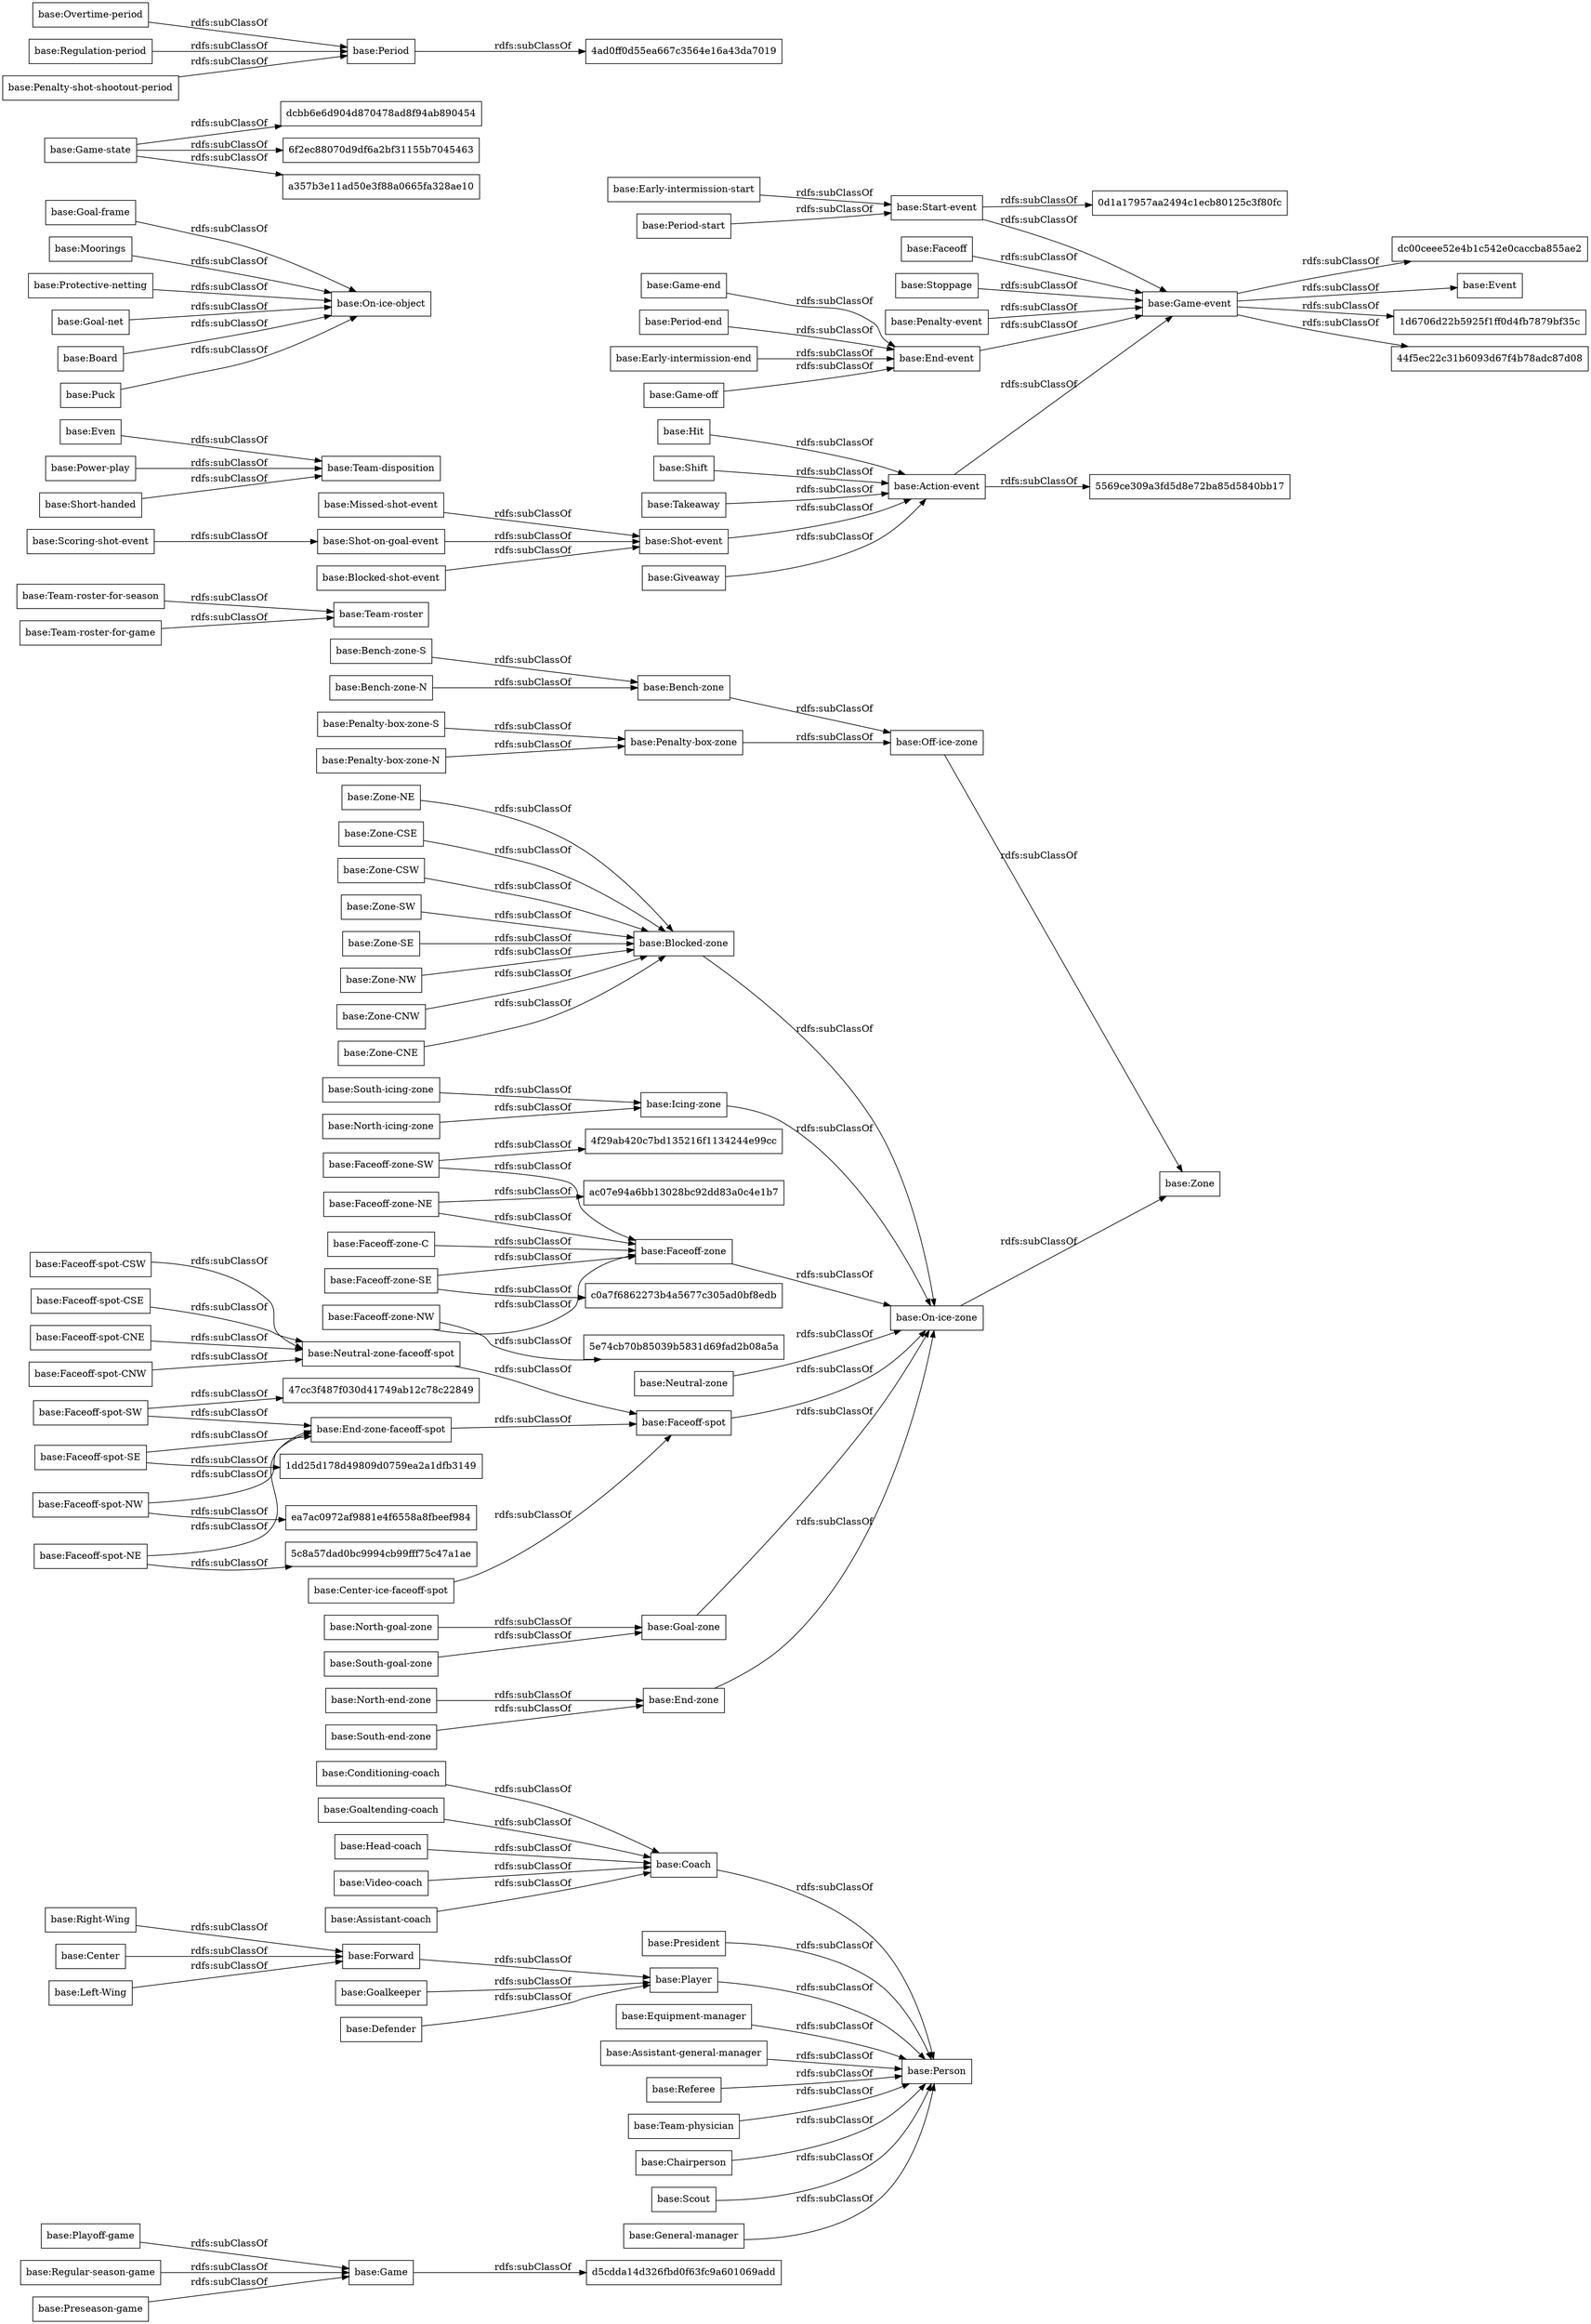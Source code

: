digraph ar2dtool_diagram { 
rankdir=LR;
size="1000"
node [shape = rectangle, color="black"]; "d5cdda14d326fbd0f63fc9a601069add" "base:Right-Wing" "base:End-zone" "base:Zone" "base:Zone-NE" "base:President" "base:Team-roster-for-season" "base:Start-event" "5c8a57dad0bc9994cb99fff75c47a1ae" "base:Period-end" "dc00ceee52e4b1c542e0caccba855ae2" "base:End-event" "base:Neutral-zone-faceoff-spot" "base:Zone-CSE" "base:Coach" "base:Even" "base:Penalty-box-zone-S" "base:Missed-shot-event" "base:Bench-zone" "base:Power-play" "base:Team-disposition" "base:Goal-frame" "base:Person" "base:Faceoff" "base:Video-coach" "base:Blocked-zone" "base:Playoff-game" "base:Game-state" "base:Faceoff-spot-CSW" "base:Bench-zone-S" "base:Bench-zone-N" "base:Stoppage" "ac07e94a6bb13028bc92dd83a0c4e1b7" "base:Game-event" "base:Penalty-box-zone" "base:Short-handed" "base:Event" "base:Penalty-box-zone-N" "base:Icing-zone" "base:Equipment-manager" "base:Faceoff-zone-SW" "base:Zone-CSW" "base:Player" "4f29ab420c7bd135216f1134244e99cc" "base:Faceoff-spot-SW" "base:Faceoff-zone" "base:Period" "base:Off-ice-zone" "base:Zone-SW" "base:Early-intermission-start" "base:Assistant-coach" "base:Faceoff-spot-SE" "base:Moorings" "base:Overtime-period" "1d6706d22b5925f1ff0d4fb7879bf35c" "base:Faceoff-spot-CSE" "dcbb6e6d904d870478ad8f94ab890454" "base:Team-roster" "base:Assistant-general-manager" "base:Forward" "1dd25d178d49809d0759ea2a1dfb3149" "base:Game" "base:Faceoff-zone-NE" "base:Team-roster-for-game" "base:Neutral-zone" "base:Protective-netting" "base:Goal-net" "base:Faceoff-zone-C" "base:Faceoff-spot-NW" "base:Takeaway" "base:On-ice-object" "4ad0ff0d55ea667c3564e16a43da7019" "base:Zone-SE" "base:Regulation-period" "base:End-zone-faceoff-spot" "base:Defender" "c0a7f6862273b4a5677c305ad0bf8edb" "6f2ec88070d9df6a2bf31155b7045463" "base:Early-intermission-end" "ea7ac0972af9881e4f6558a8fbeef984" "base:Faceoff-spot-CNE" "base:Zone-NW" "base:Conditioning-coach" "base:Game-off" "47cc3f487f030d41749ab12c78c22849" "base:Regular-season-game" "base:Action-event" "base:Shot-event" "0d1a17957aa2494c1ecb80125c3f80fc" "base:North-goal-zone" "base:Goaltending-coach" "base:Center" "base:Zone-CNW" "base:Giveaway" "base:Shot-on-goal-event" "base:Board" "base:Referee" "base:Left-Wing" "base:Head-coach" "base:Center-ice-faceoff-spot" "base:Faceoff-zone-SE" "base:Hit" "base:Period-start" "base:Game-end" "base:Faceoff-spot" "base:North-end-zone" "base:Shift" "base:Scoring-shot-event" "base:Team-physician" "base:Faceoff-zone-NW" "5e74cb70b85039b5831d69fad2b08a5a" "base:Chairperson" "base:Goal-zone" "44f5ec22c31b6093d67f4b78adc87d08" "base:South-end-zone" "base:South-icing-zone" "base:North-icing-zone" "base:Blocked-shot-event" "5569ce309a3fd5d8e72ba85d5840bb17" "a357b3e11ad50e3f88a0665fa328ae10" "base:Penalty-event" "base:Zone-CNE" "base:On-ice-zone" "base:Goalkeeper" "base:Scout" "base:Puck" "base:General-manager" "base:Faceoff-spot-CNW" "base:South-goal-zone" "base:Faceoff-spot-NE" "base:Preseason-game" "base:Penalty-shot-shootout-period" ; /*classes style*/
	"base:Shot-on-goal-event" -> "base:Shot-event" [ label = "rdfs:subClassOf" ];
	"base:Goaltending-coach" -> "base:Coach" [ label = "rdfs:subClassOf" ];
	"base:Playoff-game" -> "base:Game" [ label = "rdfs:subClassOf" ];
	"base:Assistant-general-manager" -> "base:Person" [ label = "rdfs:subClassOf" ];
	"base:Faceoff-spot-CSW" -> "base:Neutral-zone-faceoff-spot" [ label = "rdfs:subClassOf" ];
	"base:Neutral-zone-faceoff-spot" -> "base:Faceoff-spot" [ label = "rdfs:subClassOf" ];
	"base:Off-ice-zone" -> "base:Zone" [ label = "rdfs:subClassOf" ];
	"base:Faceoff-spot-NE" -> "5c8a57dad0bc9994cb99fff75c47a1ae" [ label = "rdfs:subClassOf" ];
	"base:Faceoff-spot-NE" -> "base:End-zone-faceoff-spot" [ label = "rdfs:subClassOf" ];
	"base:Regular-season-game" -> "base:Game" [ label = "rdfs:subClassOf" ];
	"base:Game" -> "d5cdda14d326fbd0f63fc9a601069add" [ label = "rdfs:subClassOf" ];
	"base:Neutral-zone" -> "base:On-ice-zone" [ label = "rdfs:subClassOf" ];
	"base:Goal-net" -> "base:On-ice-object" [ label = "rdfs:subClassOf" ];
	"base:Penalty-event" -> "base:Game-event" [ label = "rdfs:subClassOf" ];
	"base:Board" -> "base:On-ice-object" [ label = "rdfs:subClassOf" ];
	"base:End-zone-faceoff-spot" -> "base:Faceoff-spot" [ label = "rdfs:subClassOf" ];
	"base:Zone-NE" -> "base:Blocked-zone" [ label = "rdfs:subClassOf" ];
	"base:Giveaway" -> "base:Action-event" [ label = "rdfs:subClassOf" ];
	"base:Left-Wing" -> "base:Forward" [ label = "rdfs:subClassOf" ];
	"base:Moorings" -> "base:On-ice-object" [ label = "rdfs:subClassOf" ];
	"base:Penalty-shot-shootout-period" -> "base:Period" [ label = "rdfs:subClassOf" ];
	"base:Protective-netting" -> "base:On-ice-object" [ label = "rdfs:subClassOf" ];
	"base:Head-coach" -> "base:Coach" [ label = "rdfs:subClassOf" ];
	"base:Chairperson" -> "base:Person" [ label = "rdfs:subClassOf" ];
	"base:Faceoff-spot-CSE" -> "base:Neutral-zone-faceoff-spot" [ label = "rdfs:subClassOf" ];
	"base:Power-play" -> "base:Team-disposition" [ label = "rdfs:subClassOf" ];
	"base:Hit" -> "base:Action-event" [ label = "rdfs:subClassOf" ];
	"base:Faceoff-spot-CNW" -> "base:Neutral-zone-faceoff-spot" [ label = "rdfs:subClassOf" ];
	"base:Team-roster-for-season" -> "base:Team-roster" [ label = "rdfs:subClassOf" ];
	"base:Coach" -> "base:Person" [ label = "rdfs:subClassOf" ];
	"base:President" -> "base:Person" [ label = "rdfs:subClassOf" ];
	"base:Conditioning-coach" -> "base:Coach" [ label = "rdfs:subClassOf" ];
	"base:North-goal-zone" -> "base:Goal-zone" [ label = "rdfs:subClassOf" ];
	"base:South-icing-zone" -> "base:Icing-zone" [ label = "rdfs:subClassOf" ];
	"base:Short-handed" -> "base:Team-disposition" [ label = "rdfs:subClassOf" ];
	"base:Bench-zone" -> "base:Off-ice-zone" [ label = "rdfs:subClassOf" ];
	"base:Video-coach" -> "base:Coach" [ label = "rdfs:subClassOf" ];
	"base:Blocked-shot-event" -> "base:Shot-event" [ label = "rdfs:subClassOf" ];
	"base:Faceoff-spot" -> "base:On-ice-zone" [ label = "rdfs:subClassOf" ];
	"base:Shift" -> "base:Action-event" [ label = "rdfs:subClassOf" ];
	"base:Missed-shot-event" -> "base:Shot-event" [ label = "rdfs:subClassOf" ];
	"base:Early-intermission-end" -> "base:End-event" [ label = "rdfs:subClassOf" ];
	"base:Goalkeeper" -> "base:Player" [ label = "rdfs:subClassOf" ];
	"base:South-goal-zone" -> "base:Goal-zone" [ label = "rdfs:subClassOf" ];
	"base:Overtime-period" -> "base:Period" [ label = "rdfs:subClassOf" ];
	"base:Assistant-coach" -> "base:Coach" [ label = "rdfs:subClassOf" ];
	"base:Game-event" -> "1d6706d22b5925f1ff0d4fb7879bf35c" [ label = "rdfs:subClassOf" ];
	"base:Game-event" -> "dc00ceee52e4b1c542e0caccba855ae2" [ label = "rdfs:subClassOf" ];
	"base:Game-event" -> "44f5ec22c31b6093d67f4b78adc87d08" [ label = "rdfs:subClassOf" ];
	"base:Game-event" -> "base:Event" [ label = "rdfs:subClassOf" ];
	"base:Faceoff-zone-SW" -> "4f29ab420c7bd135216f1134244e99cc" [ label = "rdfs:subClassOf" ];
	"base:Faceoff-zone-SW" -> "base:Faceoff-zone" [ label = "rdfs:subClassOf" ];
	"base:Zone-CSW" -> "base:Blocked-zone" [ label = "rdfs:subClassOf" ];
	"base:Faceoff-spot-CNE" -> "base:Neutral-zone-faceoff-spot" [ label = "rdfs:subClassOf" ];
	"base:Team-physician" -> "base:Person" [ label = "rdfs:subClassOf" ];
	"base:Takeaway" -> "base:Action-event" [ label = "rdfs:subClassOf" ];
	"base:Penalty-box-zone" -> "base:Off-ice-zone" [ label = "rdfs:subClassOf" ];
	"base:End-zone" -> "base:On-ice-zone" [ label = "rdfs:subClassOf" ];
	"base:Icing-zone" -> "base:On-ice-zone" [ label = "rdfs:subClassOf" ];
	"base:Defender" -> "base:Player" [ label = "rdfs:subClassOf" ];
	"base:Goal-frame" -> "base:On-ice-object" [ label = "rdfs:subClassOf" ];
	"base:Game-state" -> "dcbb6e6d904d870478ad8f94ab890454" [ label = "rdfs:subClassOf" ];
	"base:Game-state" -> "6f2ec88070d9df6a2bf31155b7045463" [ label = "rdfs:subClassOf" ];
	"base:Game-state" -> "a357b3e11ad50e3f88a0665fa328ae10" [ label = "rdfs:subClassOf" ];
	"base:Period" -> "4ad0ff0d55ea667c3564e16a43da7019" [ label = "rdfs:subClassOf" ];
	"base:Period-end" -> "base:End-event" [ label = "rdfs:subClassOf" ];
	"base:Faceoff-zone-SE" -> "c0a7f6862273b4a5677c305ad0bf8edb" [ label = "rdfs:subClassOf" ];
	"base:Faceoff-zone-SE" -> "base:Faceoff-zone" [ label = "rdfs:subClassOf" ];
	"base:Faceoff-zone-C" -> "base:Faceoff-zone" [ label = "rdfs:subClassOf" ];
	"base:Even" -> "base:Team-disposition" [ label = "rdfs:subClassOf" ];
	"base:Zone-CSE" -> "base:Blocked-zone" [ label = "rdfs:subClassOf" ];
	"base:Equipment-manager" -> "base:Person" [ label = "rdfs:subClassOf" ];
	"base:Faceoff-spot-SW" -> "47cc3f487f030d41749ab12c78c22849" [ label = "rdfs:subClassOf" ];
	"base:Faceoff-spot-SW" -> "base:End-zone-faceoff-spot" [ label = "rdfs:subClassOf" ];
	"base:South-end-zone" -> "base:End-zone" [ label = "rdfs:subClassOf" ];
	"base:Faceoff-zone-NW" -> "5e74cb70b85039b5831d69fad2b08a5a" [ label = "rdfs:subClassOf" ];
	"base:Faceoff-zone-NW" -> "base:Faceoff-zone" [ label = "rdfs:subClassOf" ];
	"base:Start-event" -> "0d1a17957aa2494c1ecb80125c3f80fc" [ label = "rdfs:subClassOf" ];
	"base:Start-event" -> "base:Game-event" [ label = "rdfs:subClassOf" ];
	"base:North-icing-zone" -> "base:Icing-zone" [ label = "rdfs:subClassOf" ];
	"base:Zone-CNW" -> "base:Blocked-zone" [ label = "rdfs:subClassOf" ];
	"base:Faceoff-zone" -> "base:On-ice-zone" [ label = "rdfs:subClassOf" ];
	"base:North-end-zone" -> "base:End-zone" [ label = "rdfs:subClassOf" ];
	"base:Stoppage" -> "base:Game-event" [ label = "rdfs:subClassOf" ];
	"base:Bench-zone-N" -> "base:Bench-zone" [ label = "rdfs:subClassOf" ];
	"base:Forward" -> "base:Player" [ label = "rdfs:subClassOf" ];
	"base:Player" -> "base:Person" [ label = "rdfs:subClassOf" ];
	"base:Zone-SW" -> "base:Blocked-zone" [ label = "rdfs:subClassOf" ];
	"base:Action-event" -> "5569ce309a3fd5d8e72ba85d5840bb17" [ label = "rdfs:subClassOf" ];
	"base:Action-event" -> "base:Game-event" [ label = "rdfs:subClassOf" ];
	"base:End-event" -> "base:Game-event" [ label = "rdfs:subClassOf" ];
	"base:Center" -> "base:Forward" [ label = "rdfs:subClassOf" ];
	"base:Shot-event" -> "base:Action-event" [ label = "rdfs:subClassOf" ];
	"base:Penalty-box-zone-N" -> "base:Penalty-box-zone" [ label = "rdfs:subClassOf" ];
	"base:Faceoff-spot-SE" -> "1dd25d178d49809d0759ea2a1dfb3149" [ label = "rdfs:subClassOf" ];
	"base:Faceoff-spot-SE" -> "base:End-zone-faceoff-spot" [ label = "rdfs:subClassOf" ];
	"base:Period-start" -> "base:Start-event" [ label = "rdfs:subClassOf" ];
	"base:Early-intermission-start" -> "base:Start-event" [ label = "rdfs:subClassOf" ];
	"base:Preseason-game" -> "base:Game" [ label = "rdfs:subClassOf" ];
	"base:Center-ice-faceoff-spot" -> "base:Faceoff-spot" [ label = "rdfs:subClassOf" ];
	"base:Goal-zone" -> "base:On-ice-zone" [ label = "rdfs:subClassOf" ];
	"base:Bench-zone-S" -> "base:Bench-zone" [ label = "rdfs:subClassOf" ];
	"base:Right-Wing" -> "base:Forward" [ label = "rdfs:subClassOf" ];
	"base:Puck" -> "base:On-ice-object" [ label = "rdfs:subClassOf" ];
	"base:Faceoff-zone-NE" -> "ac07e94a6bb13028bc92dd83a0c4e1b7" [ label = "rdfs:subClassOf" ];
	"base:Faceoff-zone-NE" -> "base:Faceoff-zone" [ label = "rdfs:subClassOf" ];
	"base:Zone-CNE" -> "base:Blocked-zone" [ label = "rdfs:subClassOf" ];
	"base:Team-roster-for-game" -> "base:Team-roster" [ label = "rdfs:subClassOf" ];
	"base:Scoring-shot-event" -> "base:Shot-on-goal-event" [ label = "rdfs:subClassOf" ];
	"base:Faceoff-spot-NW" -> "ea7ac0972af9881e4f6558a8fbeef984" [ label = "rdfs:subClassOf" ];
	"base:Faceoff-spot-NW" -> "base:End-zone-faceoff-spot" [ label = "rdfs:subClassOf" ];
	"base:Regulation-period" -> "base:Period" [ label = "rdfs:subClassOf" ];
	"base:Scout" -> "base:Person" [ label = "rdfs:subClassOf" ];
	"base:Zone-SE" -> "base:Blocked-zone" [ label = "rdfs:subClassOf" ];
	"base:Penalty-box-zone-S" -> "base:Penalty-box-zone" [ label = "rdfs:subClassOf" ];
	"base:Game-off" -> "base:End-event" [ label = "rdfs:subClassOf" ];
	"base:Referee" -> "base:Person" [ label = "rdfs:subClassOf" ];
	"base:On-ice-zone" -> "base:Zone" [ label = "rdfs:subClassOf" ];
	"base:General-manager" -> "base:Person" [ label = "rdfs:subClassOf" ];
	"base:Faceoff" -> "base:Game-event" [ label = "rdfs:subClassOf" ];
	"base:Blocked-zone" -> "base:On-ice-zone" [ label = "rdfs:subClassOf" ];
	"base:Game-end" -> "base:End-event" [ label = "rdfs:subClassOf" ];
	"base:Zone-NW" -> "base:Blocked-zone" [ label = "rdfs:subClassOf" ];

}
